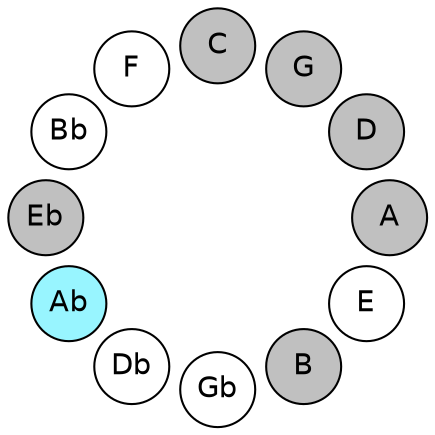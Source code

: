 
graph {

layout = circo;
mindist = .1

node [shape = circle, fontname = Helvetica, margin = 0, style = filled]
edge [style=invis]

subgraph 1 {
	E -- B -- Gb -- Db -- Ab -- Eb -- Bb -- F -- C -- G -- D -- A -- E
}

E [fillcolor = white];
B [fillcolor = gray];
Gb [fillcolor = white];
Db [fillcolor = white];
Ab [fillcolor = cadetblue1];
Eb [fillcolor = gray];
Bb [fillcolor = white];
F [fillcolor = white];
C [fillcolor = gray];
G [fillcolor = gray];
D [fillcolor = gray];
A [fillcolor = gray];
}
